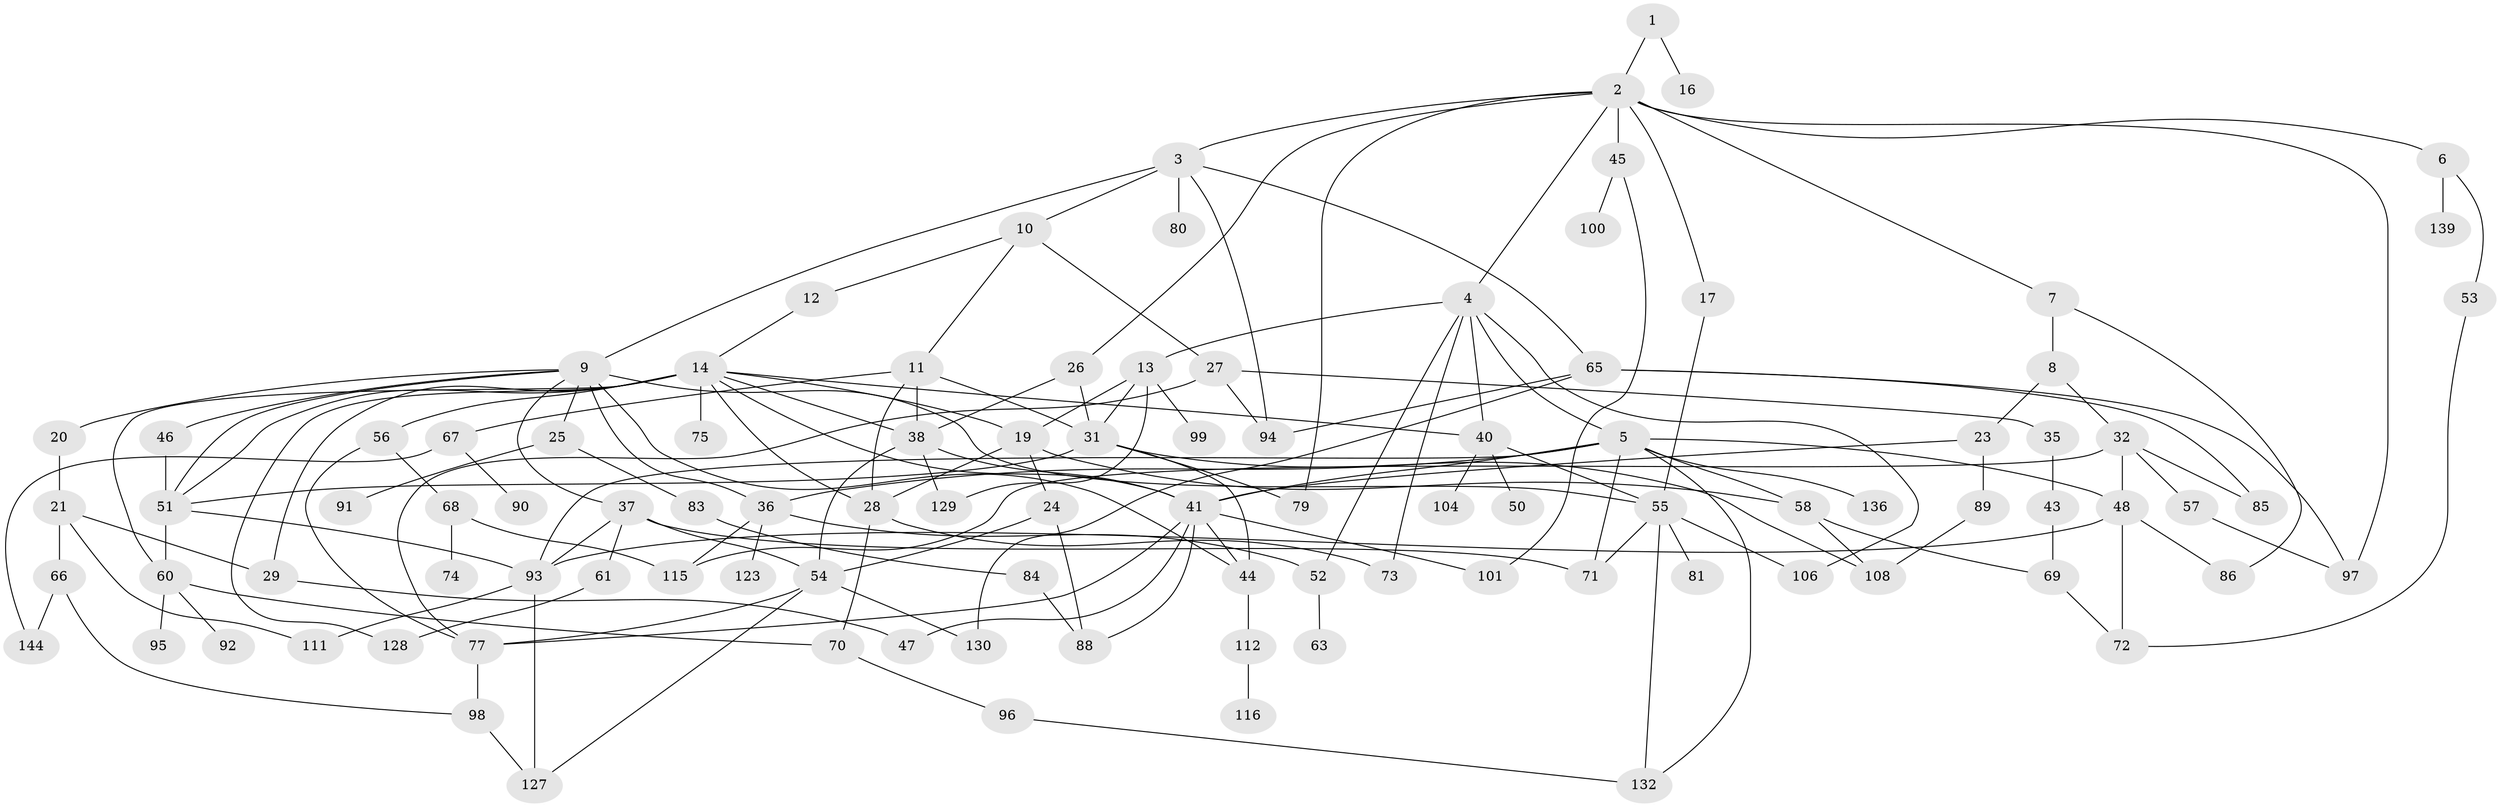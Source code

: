 // original degree distribution, {2: 0.32413793103448274, 10: 0.006896551724137931, 6: 0.041379310344827586, 7: 0.034482758620689655, 3: 0.2896551724137931, 4: 0.06206896551724138, 5: 0.0896551724137931, 1: 0.15172413793103448}
// Generated by graph-tools (version 1.1) at 2025/16/03/04/25 18:16:50]
// undirected, 101 vertices, 165 edges
graph export_dot {
graph [start="1"]
  node [color=gray90,style=filled];
  1;
  2;
  3;
  4 [super="+120+131+33"];
  5 [super="+78"];
  6 [super="+42"];
  7;
  8;
  9 [super="+15"];
  10;
  11;
  12;
  13 [super="+135"];
  14 [super="+124+18"];
  16;
  17;
  19 [super="+30"];
  20;
  21 [super="+22+39"];
  23;
  24;
  25;
  26;
  27;
  28 [super="+110+143"];
  29;
  31 [super="+119"];
  32;
  35;
  36 [super="+107"];
  37;
  38;
  40 [super="+82"];
  41 [super="+142+121+49"];
  43;
  44;
  45;
  46;
  47;
  48 [super="+103+117"];
  50;
  51 [super="+114"];
  52 [super="+64"];
  53;
  54 [super="+105+145"];
  55 [super="+62"];
  56;
  57;
  58 [super="+76"];
  60 [super="+122"];
  61;
  63;
  65;
  66;
  67;
  68;
  69;
  70 [super="+113"];
  71;
  72 [super="+109"];
  73;
  74 [super="+141"];
  75;
  77;
  79;
  80;
  81;
  83;
  84;
  85;
  86;
  88;
  89;
  90;
  91;
  92;
  93;
  94;
  95;
  96;
  97;
  98;
  99;
  100;
  101;
  104;
  106;
  108;
  111;
  112;
  115 [super="+126"];
  116;
  123;
  127 [super="+134"];
  128 [super="+137"];
  129;
  130;
  132;
  136;
  139;
  144;
  1 -- 2;
  1 -- 16;
  2 -- 3;
  2 -- 4;
  2 -- 6;
  2 -- 7;
  2 -- 17;
  2 -- 26;
  2 -- 45;
  2 -- 97;
  2 -- 79;
  3 -- 9;
  3 -- 10;
  3 -- 65;
  3 -- 80;
  3 -- 94;
  4 -- 5;
  4 -- 13;
  4 -- 73;
  4 -- 52;
  4 -- 40;
  4 -- 106;
  5 -- 48;
  5 -- 93;
  5 -- 136;
  5 -- 58;
  5 -- 132;
  5 -- 36;
  5 -- 71;
  5 -- 41;
  6 -- 139;
  6 -- 53;
  7 -- 8;
  7 -- 86;
  8 -- 23;
  8 -- 32;
  9 -- 20;
  9 -- 36 [weight=2];
  9 -- 37;
  9 -- 51;
  9 -- 46;
  9 -- 44;
  9 -- 25;
  9 -- 55;
  10 -- 11;
  10 -- 12;
  10 -- 27;
  11 -- 38;
  11 -- 67;
  11 -- 31;
  11 -- 28;
  12 -- 14;
  13 -- 99;
  13 -- 129;
  13 -- 19;
  13 -- 31;
  14 -- 19;
  14 -- 28;
  14 -- 51 [weight=2];
  14 -- 60;
  14 -- 128;
  14 -- 38;
  14 -- 40;
  14 -- 41;
  14 -- 75;
  14 -- 56;
  14 -- 29;
  17 -- 55;
  19 -- 24;
  19 -- 58;
  19 -- 28;
  20 -- 21;
  21 -- 29;
  21 -- 66;
  21 -- 111;
  23 -- 89;
  23 -- 41;
  24 -- 88;
  24 -- 54;
  25 -- 83;
  25 -- 91;
  26 -- 31;
  26 -- 38;
  27 -- 35;
  27 -- 94;
  27 -- 77;
  28 -- 70;
  28 -- 73;
  29 -- 47;
  31 -- 79;
  31 -- 108;
  31 -- 51;
  31 -- 44;
  32 -- 57;
  32 -- 85;
  32 -- 48;
  32 -- 115;
  35 -- 43;
  36 -- 52 [weight=2];
  36 -- 115;
  36 -- 123;
  37 -- 54;
  37 -- 61;
  37 -- 71;
  37 -- 93;
  38 -- 41;
  38 -- 129;
  38 -- 54;
  40 -- 50;
  40 -- 104;
  40 -- 55;
  41 -- 47;
  41 -- 101;
  41 -- 88;
  41 -- 44;
  41 -- 77;
  43 -- 69;
  44 -- 112;
  45 -- 100;
  45 -- 101;
  46 -- 51;
  48 -- 93;
  48 -- 86;
  48 -- 72;
  51 -- 60;
  51 -- 93;
  52 -- 63;
  53 -- 72;
  54 -- 130;
  54 -- 127;
  54 -- 77;
  55 -- 132;
  55 -- 106;
  55 -- 81;
  55 -- 71;
  56 -- 68;
  56 -- 77;
  57 -- 97;
  58 -- 69;
  58 -- 108;
  60 -- 92;
  60 -- 95;
  60 -- 70;
  61 -- 128;
  65 -- 85;
  65 -- 130;
  65 -- 97;
  65 -- 94;
  66 -- 98;
  66 -- 144;
  67 -- 90;
  67 -- 144;
  68 -- 74;
  68 -- 115;
  69 -- 72;
  70 -- 96;
  77 -- 98;
  83 -- 84;
  84 -- 88;
  89 -- 108;
  93 -- 111;
  93 -- 127;
  96 -- 132;
  98 -- 127;
  112 -- 116;
}
